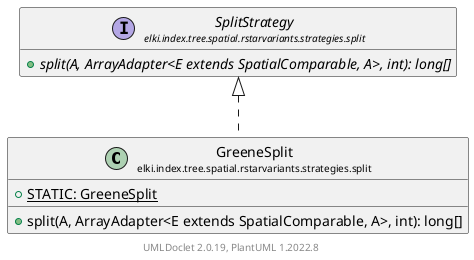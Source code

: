 @startuml
    remove .*\.(Instance|Par|Parameterizer|Factory)$
    set namespaceSeparator none
    hide empty fields
    hide empty methods

    class "<size:14>GreeneSplit\n<size:10>elki.index.tree.spatial.rstarvariants.strategies.split" as elki.index.tree.spatial.rstarvariants.strategies.split.GreeneSplit [[GreeneSplit.html]] {
        {static} +STATIC: GreeneSplit
        +split(A, ArrayAdapter<E extends SpatialComparable, A>, int): long[]
    }

    interface "<size:14>SplitStrategy\n<size:10>elki.index.tree.spatial.rstarvariants.strategies.split" as elki.index.tree.spatial.rstarvariants.strategies.split.SplitStrategy [[SplitStrategy.html]] {
        {abstract} +split(A, ArrayAdapter<E extends SpatialComparable, A>, int): long[]
    }
    class "<size:14>GreeneSplit.Par\n<size:10>elki.index.tree.spatial.rstarvariants.strategies.split" as elki.index.tree.spatial.rstarvariants.strategies.split.GreeneSplit.Par [[GreeneSplit.Par.html]]

    elki.index.tree.spatial.rstarvariants.strategies.split.SplitStrategy <|.. elki.index.tree.spatial.rstarvariants.strategies.split.GreeneSplit
    elki.index.tree.spatial.rstarvariants.strategies.split.GreeneSplit +-- elki.index.tree.spatial.rstarvariants.strategies.split.GreeneSplit.Par

    center footer UMLDoclet 2.0.19, PlantUML 1.2022.8
@enduml
